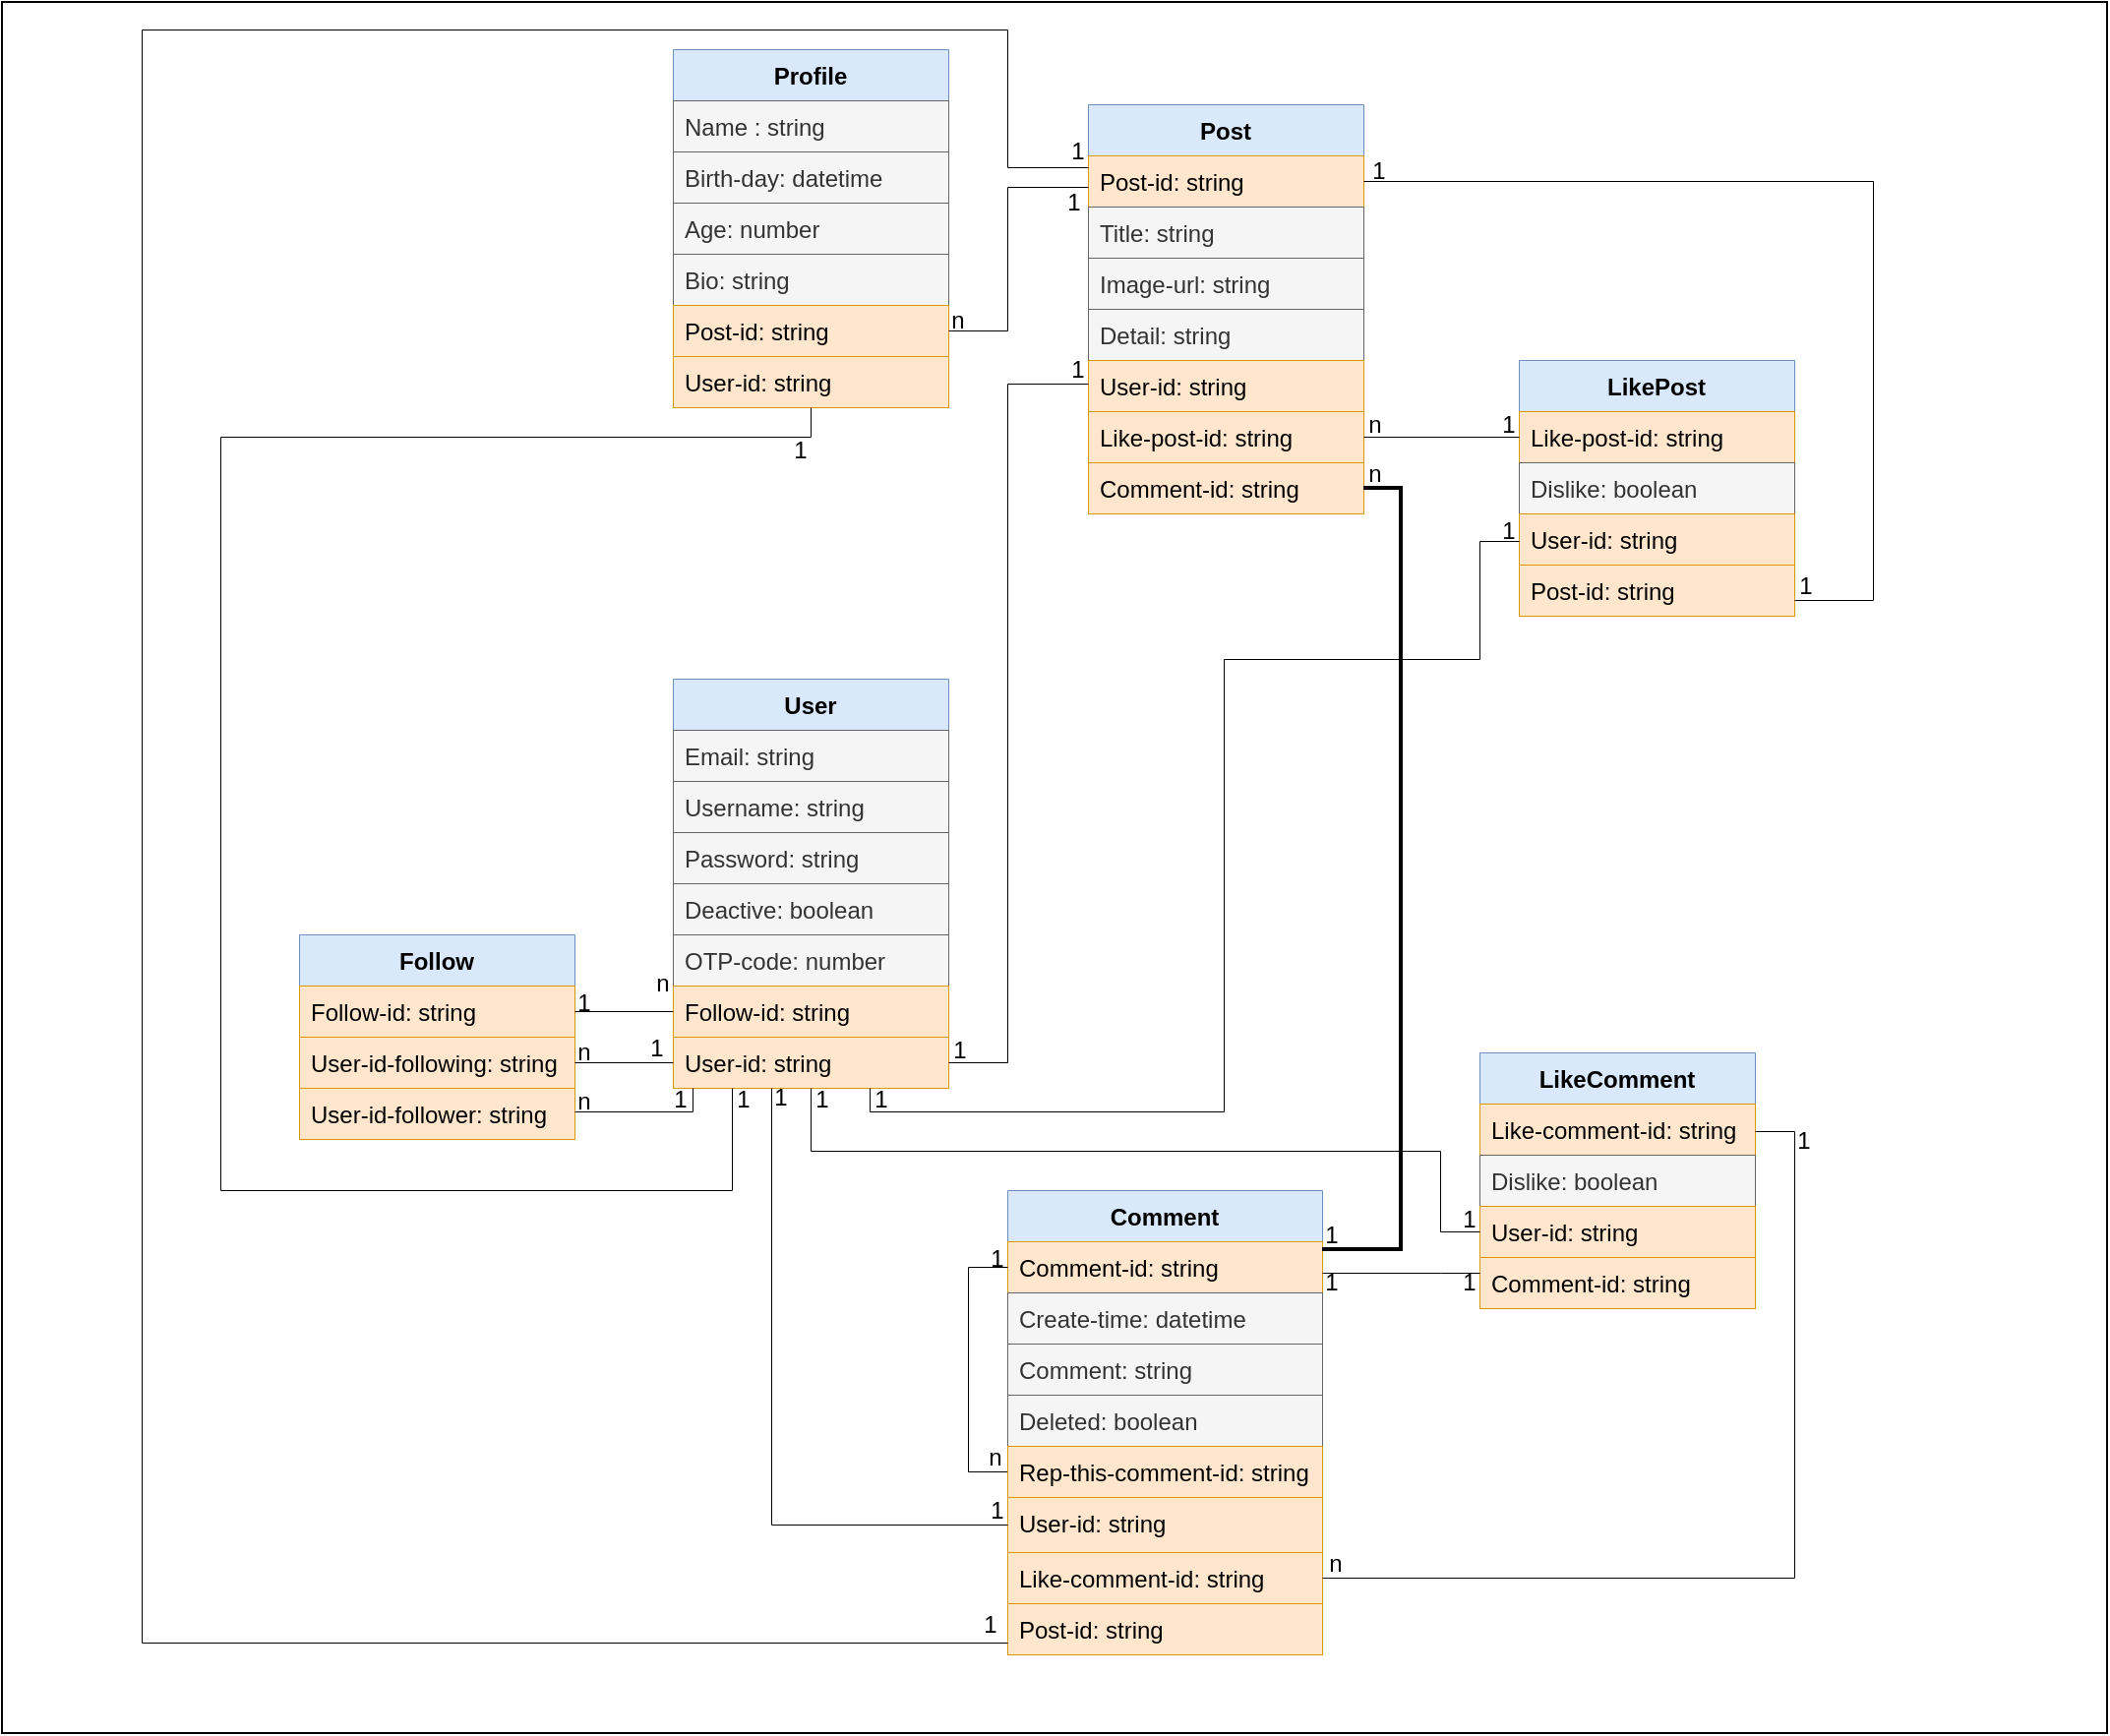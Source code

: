 <mxfile version="20.3.0" type="device"><diagram id="C5RBs43oDa-KdzZeNtuy" name="Page-1"><mxGraphModel dx="1412" dy="942" grid="1" gridSize="10" guides="1" tooltips="1" connect="1" arrows="1" fold="1" page="1" pageScale="1" pageWidth="827" pageHeight="1169" math="0" shadow="0"><root><mxCell id="WIyWlLk6GJQsqaUBKTNV-0"/><mxCell id="WIyWlLk6GJQsqaUBKTNV-1" parent="WIyWlLk6GJQsqaUBKTNV-0"/><mxCell id="IqWNyYgv-RUK9innJgMk-1" value="" style="rounded=0;whiteSpace=wrap;html=1;" parent="WIyWlLk6GJQsqaUBKTNV-1" vertex="1"><mxGeometry x="49" y="16" width="1070" height="880" as="geometry"/></mxCell><mxCell id="cCLhKTtY2TtQPZ1xxKon-24" value="Profile" style="swimlane;fontStyle=1;childLayout=stackLayout;horizontal=1;startSize=26;fillColor=#dae8fc;horizontalStack=0;resizeParent=1;resizeParentMax=0;resizeLast=0;collapsible=1;marginBottom=0;strokeColor=#6c8ebf;strokeWidth=0.5;" parent="WIyWlLk6GJQsqaUBKTNV-1" vertex="1"><mxGeometry x="390" y="40" width="140" height="182" as="geometry"/></mxCell><mxCell id="cCLhKTtY2TtQPZ1xxKon-25" value="Name : string" style="text;strokeColor=#666666;fillColor=#f5f5f5;align=left;verticalAlign=top;spacingLeft=4;spacingRight=4;overflow=hidden;rotatable=0;points=[[0,0.5],[1,0.5]];portConstraint=eastwest;fontColor=#333333;strokeWidth=0.5;" parent="cCLhKTtY2TtQPZ1xxKon-24" vertex="1"><mxGeometry y="26" width="140" height="26" as="geometry"/></mxCell><mxCell id="cCLhKTtY2TtQPZ1xxKon-75" value="Birth-day: datetime" style="text;strokeColor=#666666;fillColor=#f5f5f5;align=left;verticalAlign=top;spacingLeft=4;spacingRight=4;overflow=hidden;rotatable=0;points=[[0,0.5],[1,0.5]];portConstraint=eastwest;fontColor=#333333;strokeWidth=0.5;" parent="cCLhKTtY2TtQPZ1xxKon-24" vertex="1"><mxGeometry y="52" width="140" height="26" as="geometry"/></mxCell><mxCell id="cCLhKTtY2TtQPZ1xxKon-26" value="Age: number" style="text;strokeColor=#666666;fillColor=#f5f5f5;align=left;verticalAlign=top;spacingLeft=4;spacingRight=4;overflow=hidden;rotatable=0;points=[[0,0.5],[1,0.5]];portConstraint=eastwest;fontColor=#333333;strokeWidth=0.5;" parent="cCLhKTtY2TtQPZ1xxKon-24" vertex="1"><mxGeometry y="78" width="140" height="26" as="geometry"/></mxCell><mxCell id="cCLhKTtY2TtQPZ1xxKon-27" value="Bio: string" style="text;align=left;verticalAlign=top;spacingLeft=4;spacingRight=4;overflow=hidden;rotatable=0;points=[[0,0.5],[1,0.5]];portConstraint=eastwest;fillColor=#f5f5f5;strokeColor=#666666;fontColor=#333333;strokeWidth=0.5;" parent="cCLhKTtY2TtQPZ1xxKon-24" vertex="1"><mxGeometry y="104" width="140" height="26" as="geometry"/></mxCell><mxCell id="cCLhKTtY2TtQPZ1xxKon-33" value="Post-id: string" style="text;align=left;verticalAlign=top;spacingLeft=4;spacingRight=4;overflow=hidden;rotatable=0;points=[[0,0.5],[1,0.5]];portConstraint=eastwest;fillColor=#ffe6cc;strokeColor=#d79b00;strokeWidth=0.5;" parent="cCLhKTtY2TtQPZ1xxKon-24" vertex="1"><mxGeometry y="130" width="140" height="26" as="geometry"/></mxCell><mxCell id="cCLhKTtY2TtQPZ1xxKon-34" value="User-id: string" style="text;align=left;verticalAlign=top;spacingLeft=4;spacingRight=4;overflow=hidden;rotatable=0;points=[[0,0.5],[1,0.5]];portConstraint=eastwest;fillColor=#ffe6cc;strokeColor=#d79b00;strokeWidth=0.5;" parent="cCLhKTtY2TtQPZ1xxKon-24" vertex="1"><mxGeometry y="156" width="140" height="26" as="geometry"/></mxCell><mxCell id="cCLhKTtY2TtQPZ1xxKon-35" value="User" style="swimlane;fontStyle=1;childLayout=stackLayout;horizontal=1;startSize=26;fillColor=#dae8fc;horizontalStack=0;resizeParent=1;resizeParentMax=0;resizeLast=0;collapsible=1;marginBottom=0;strokeColor=#6c8ebf;strokeWidth=0.5;" parent="WIyWlLk6GJQsqaUBKTNV-1" vertex="1"><mxGeometry x="390" y="360" width="140" height="208" as="geometry"/></mxCell><mxCell id="cCLhKTtY2TtQPZ1xxKon-36" value="Email: string" style="text;strokeColor=#666666;fillColor=#f5f5f5;align=left;verticalAlign=top;spacingLeft=4;spacingRight=4;overflow=hidden;rotatable=0;points=[[0,0.5],[1,0.5]];portConstraint=eastwest;fontColor=#333333;strokeWidth=0.5;" parent="cCLhKTtY2TtQPZ1xxKon-35" vertex="1"><mxGeometry y="26" width="140" height="26" as="geometry"/></mxCell><mxCell id="cCLhKTtY2TtQPZ1xxKon-37" value="Username: string" style="text;strokeColor=#666666;fillColor=#f5f5f5;align=left;verticalAlign=top;spacingLeft=4;spacingRight=4;overflow=hidden;rotatable=0;points=[[0,0.5],[1,0.5]];portConstraint=eastwest;fontColor=#333333;strokeWidth=0.5;" parent="cCLhKTtY2TtQPZ1xxKon-35" vertex="1"><mxGeometry y="52" width="140" height="26" as="geometry"/></mxCell><mxCell id="cCLhKTtY2TtQPZ1xxKon-38" value="Password: string" style="text;align=left;verticalAlign=top;spacingLeft=4;spacingRight=4;overflow=hidden;rotatable=0;points=[[0,0.5],[1,0.5]];portConstraint=eastwest;fillColor=#f5f5f5;strokeColor=#666666;fontColor=#333333;strokeWidth=0.5;" parent="cCLhKTtY2TtQPZ1xxKon-35" vertex="1"><mxGeometry y="78" width="140" height="26" as="geometry"/></mxCell><mxCell id="cCLhKTtY2TtQPZ1xxKon-55" value="Deactive: boolean" style="text;strokeColor=#666666;fillColor=#f5f5f5;align=left;verticalAlign=top;spacingLeft=4;spacingRight=4;overflow=hidden;rotatable=0;points=[[0,0.5],[1,0.5]];portConstraint=eastwest;fontColor=#333333;strokeWidth=0.5;" parent="cCLhKTtY2TtQPZ1xxKon-35" vertex="1"><mxGeometry y="104" width="140" height="26" as="geometry"/></mxCell><mxCell id="cCLhKTtY2TtQPZ1xxKon-39" value="OTP-code: number" style="text;align=left;verticalAlign=top;spacingLeft=4;spacingRight=4;overflow=hidden;rotatable=0;points=[[0,0.5],[1,0.5]];portConstraint=eastwest;fillColor=#f5f5f5;strokeColor=#666666;fontColor=#333333;strokeWidth=0.5;" parent="cCLhKTtY2TtQPZ1xxKon-35" vertex="1"><mxGeometry y="130" width="140" height="26" as="geometry"/></mxCell><mxCell id="cCLhKTtY2TtQPZ1xxKon-132" value="Follow-id: string" style="text;align=left;verticalAlign=top;spacingLeft=4;spacingRight=4;overflow=hidden;rotatable=0;points=[[0,0.5],[1,0.5]];portConstraint=eastwest;fillColor=#ffe6cc;strokeColor=#d79b00;strokeWidth=0.5;" parent="cCLhKTtY2TtQPZ1xxKon-35" vertex="1"><mxGeometry y="156" width="140" height="26" as="geometry"/></mxCell><mxCell id="cCLhKTtY2TtQPZ1xxKon-40" value="User-id: string" style="text;align=left;verticalAlign=top;spacingLeft=4;spacingRight=4;overflow=hidden;rotatable=0;points=[[0,0.5],[1,0.5]];portConstraint=eastwest;fillColor=#ffe6cc;strokeColor=#d79b00;strokeWidth=0.5;" parent="cCLhKTtY2TtQPZ1xxKon-35" vertex="1"><mxGeometry y="182" width="140" height="26" as="geometry"/></mxCell><mxCell id="cCLhKTtY2TtQPZ1xxKon-43" value="Post" style="swimlane;fontStyle=1;childLayout=stackLayout;horizontal=1;startSize=26;fillColor=#dae8fc;horizontalStack=0;resizeParent=1;resizeParentMax=0;resizeLast=0;collapsible=1;marginBottom=0;strokeColor=#6c8ebf;strokeWidth=0.5;" parent="WIyWlLk6GJQsqaUBKTNV-1" vertex="1"><mxGeometry x="601" y="68" width="140" height="208" as="geometry"/></mxCell><mxCell id="cCLhKTtY2TtQPZ1xxKon-47" value="Post-id: string" style="text;align=left;verticalAlign=top;spacingLeft=4;spacingRight=4;overflow=hidden;rotatable=0;points=[[0,0.5],[1,0.5]];portConstraint=eastwest;fillColor=#ffe6cc;strokeColor=#d79b00;strokeWidth=0.5;" parent="cCLhKTtY2TtQPZ1xxKon-43" vertex="1"><mxGeometry y="26" width="140" height="26" as="geometry"/></mxCell><mxCell id="cCLhKTtY2TtQPZ1xxKon-44" value="Title: string" style="text;strokeColor=#666666;fillColor=#f5f5f5;align=left;verticalAlign=top;spacingLeft=4;spacingRight=4;overflow=hidden;rotatable=0;points=[[0,0.5],[1,0.5]];portConstraint=eastwest;fontColor=#333333;strokeWidth=0.5;" parent="cCLhKTtY2TtQPZ1xxKon-43" vertex="1"><mxGeometry y="52" width="140" height="26" as="geometry"/></mxCell><mxCell id="cCLhKTtY2TtQPZ1xxKon-45" value="Image-url: string" style="text;strokeColor=#666666;fillColor=#f5f5f5;align=left;verticalAlign=top;spacingLeft=4;spacingRight=4;overflow=hidden;rotatable=0;points=[[0,0.5],[1,0.5]];portConstraint=eastwest;fontColor=#333333;strokeWidth=0.5;" parent="cCLhKTtY2TtQPZ1xxKon-43" vertex="1"><mxGeometry y="78" width="140" height="26" as="geometry"/></mxCell><mxCell id="cCLhKTtY2TtQPZ1xxKon-46" value="Detail: string" style="text;align=left;verticalAlign=top;spacingLeft=4;spacingRight=4;overflow=hidden;rotatable=0;points=[[0,0.5],[1,0.5]];portConstraint=eastwest;fillColor=#f5f5f5;strokeColor=#666666;fontColor=#333333;strokeWidth=0.5;" parent="cCLhKTtY2TtQPZ1xxKon-43" vertex="1"><mxGeometry y="104" width="140" height="26" as="geometry"/></mxCell><mxCell id="cCLhKTtY2TtQPZ1xxKon-48" value="User-id: string" style="text;align=left;verticalAlign=top;spacingLeft=4;spacingRight=4;overflow=hidden;rotatable=0;points=[[0,0.5],[1,0.5]];portConstraint=eastwest;fillColor=#ffe6cc;strokeColor=#d79b00;strokeWidth=0.5;" parent="cCLhKTtY2TtQPZ1xxKon-43" vertex="1"><mxGeometry y="130" width="140" height="26" as="geometry"/></mxCell><mxCell id="cCLhKTtY2TtQPZ1xxKon-101" value="Like-post-id: string" style="text;align=left;verticalAlign=top;spacingLeft=4;spacingRight=4;overflow=hidden;rotatable=0;points=[[0,0.5],[1,0.5]];portConstraint=eastwest;fillColor=#ffe6cc;strokeColor=#d79b00;strokeWidth=0.5;" parent="cCLhKTtY2TtQPZ1xxKon-43" vertex="1"><mxGeometry y="156" width="140" height="26" as="geometry"/></mxCell><mxCell id="cCLhKTtY2TtQPZ1xxKon-162" value="Comment-id: string" style="text;align=left;verticalAlign=top;spacingLeft=4;spacingRight=4;overflow=hidden;rotatable=0;points=[[0,0.5],[1,0.5]];portConstraint=eastwest;fillColor=#ffe6cc;strokeColor=#d79b00;strokeWidth=0.5;" parent="cCLhKTtY2TtQPZ1xxKon-43" vertex="1"><mxGeometry y="182" width="140" height="26" as="geometry"/></mxCell><mxCell id="cCLhKTtY2TtQPZ1xxKon-56" value="Follow" style="swimlane;fontStyle=1;childLayout=stackLayout;horizontal=1;startSize=26;fillColor=#dae8fc;horizontalStack=0;resizeParent=1;resizeParentMax=0;resizeLast=0;collapsible=1;marginBottom=0;strokeColor=#6c8ebf;strokeWidth=0.5;" parent="WIyWlLk6GJQsqaUBKTNV-1" vertex="1"><mxGeometry x="200" y="490" width="140" height="104" as="geometry"/></mxCell><mxCell id="cCLhKTtY2TtQPZ1xxKon-57" value="Follow-id: string" style="text;strokeColor=#d79b00;fillColor=#ffe6cc;align=left;verticalAlign=top;spacingLeft=4;spacingRight=4;overflow=hidden;rotatable=0;points=[[0,0.5],[1,0.5]];portConstraint=eastwest;strokeWidth=0.5;" parent="cCLhKTtY2TtQPZ1xxKon-56" vertex="1"><mxGeometry y="26" width="140" height="26" as="geometry"/></mxCell><mxCell id="cCLhKTtY2TtQPZ1xxKon-58" value="User-id-following: string" style="text;strokeColor=#d79b00;fillColor=#ffe6cc;align=left;verticalAlign=top;spacingLeft=4;spacingRight=4;overflow=hidden;rotatable=0;points=[[0,0.5],[1,0.5]];portConstraint=eastwest;strokeWidth=0.5;" parent="cCLhKTtY2TtQPZ1xxKon-56" vertex="1"><mxGeometry y="52" width="140" height="26" as="geometry"/></mxCell><mxCell id="cCLhKTtY2TtQPZ1xxKon-62" value="User-id-follower: string" style="text;align=left;verticalAlign=top;spacingLeft=4;spacingRight=4;overflow=hidden;rotatable=0;points=[[0,0.5],[1,0.5]];portConstraint=eastwest;fillColor=#ffe6cc;strokeColor=#d79b00;strokeWidth=0.5;" parent="cCLhKTtY2TtQPZ1xxKon-56" vertex="1"><mxGeometry y="78" width="140" height="26" as="geometry"/></mxCell><mxCell id="cCLhKTtY2TtQPZ1xxKon-66" value="Comment" style="swimlane;fontStyle=1;childLayout=stackLayout;horizontal=1;startSize=26;fillColor=#dae8fc;horizontalStack=0;resizeParent=1;resizeParentMax=0;resizeLast=0;collapsible=1;marginBottom=0;strokeColor=#6c8ebf;strokeWidth=0.5;" parent="WIyWlLk6GJQsqaUBKTNV-1" vertex="1"><mxGeometry x="560" y="620" width="160" height="236" as="geometry"/></mxCell><mxCell id="cCLhKTtY2TtQPZ1xxKon-67" value="Comment-id: string" style="text;align=left;verticalAlign=top;spacingLeft=4;spacingRight=4;overflow=hidden;rotatable=0;points=[[0,0.5],[1,0.5]];portConstraint=eastwest;fillColor=#ffe6cc;strokeColor=#d79b00;strokeWidth=0.5;" parent="cCLhKTtY2TtQPZ1xxKon-66" vertex="1"><mxGeometry y="26" width="160" height="26" as="geometry"/></mxCell><mxCell id="cCLhKTtY2TtQPZ1xxKon-68" value="Create-time: datetime" style="text;strokeColor=#666666;fillColor=#f5f5f5;align=left;verticalAlign=top;spacingLeft=4;spacingRight=4;overflow=hidden;rotatable=0;points=[[0,0.5],[1,0.5]];portConstraint=eastwest;fontColor=#333333;strokeWidth=0.5;" parent="cCLhKTtY2TtQPZ1xxKon-66" vertex="1"><mxGeometry y="52" width="160" height="26" as="geometry"/></mxCell><mxCell id="cCLhKTtY2TtQPZ1xxKon-77" value="Comment: string" style="text;strokeColor=#666666;fillColor=#f5f5f5;align=left;verticalAlign=top;spacingLeft=4;spacingRight=4;overflow=hidden;rotatable=0;points=[[0,0.5],[1,0.5]];portConstraint=eastwest;fontColor=#333333;strokeWidth=0.5;" parent="cCLhKTtY2TtQPZ1xxKon-66" vertex="1"><mxGeometry y="78" width="160" height="26" as="geometry"/></mxCell><mxCell id="cCLhKTtY2TtQPZ1xxKon-69" value="Deleted: boolean" style="text;strokeColor=#666666;fillColor=#f5f5f5;align=left;verticalAlign=top;spacingLeft=4;spacingRight=4;overflow=hidden;rotatable=0;points=[[0,0.5],[1,0.5]];portConstraint=eastwest;fontColor=#333333;strokeWidth=0.5;" parent="cCLhKTtY2TtQPZ1xxKon-66" vertex="1"><mxGeometry y="104" width="160" height="26" as="geometry"/></mxCell><mxCell id="cCLhKTtY2TtQPZ1xxKon-124" style="edgeStyle=orthogonalEdgeStyle;rounded=0;orthogonalLoop=1;jettySize=auto;html=1;strokeColor=default;startArrow=none;startFill=0;endArrow=none;endFill=0;strokeWidth=0.5;" parent="cCLhKTtY2TtQPZ1xxKon-66" source="cCLhKTtY2TtQPZ1xxKon-76" target="cCLhKTtY2TtQPZ1xxKon-67" edge="1"><mxGeometry relative="1" as="geometry"><Array as="points"><mxPoint x="-20" y="143"/><mxPoint x="-20" y="39"/></Array></mxGeometry></mxCell><mxCell id="cCLhKTtY2TtQPZ1xxKon-76" value="Rep-this-comment-id: string" style="text;align=left;verticalAlign=top;spacingLeft=4;spacingRight=4;overflow=hidden;rotatable=0;points=[[0,0.5],[1,0.5]];portConstraint=eastwest;fillColor=#ffe6cc;strokeColor=#d79b00;strokeWidth=0.5;" parent="cCLhKTtY2TtQPZ1xxKon-66" vertex="1"><mxGeometry y="130" width="160" height="26" as="geometry"/></mxCell><mxCell id="cCLhKTtY2TtQPZ1xxKon-79" value="User-id: string" style="text;align=left;verticalAlign=top;spacingLeft=4;spacingRight=4;overflow=hidden;rotatable=0;points=[[0,0.5],[1,0.5]];portConstraint=eastwest;fillColor=#ffe6cc;strokeColor=#d79b00;strokeWidth=0.5;" parent="cCLhKTtY2TtQPZ1xxKon-66" vertex="1"><mxGeometry y="156" width="160" height="28" as="geometry"/></mxCell><mxCell id="cCLhKTtY2TtQPZ1xxKon-80" value="Like-comment-id: string" style="text;align=left;verticalAlign=top;spacingLeft=4;spacingRight=4;overflow=hidden;rotatable=0;points=[[0,0.5],[1,0.5]];portConstraint=eastwest;fillColor=#ffe6cc;strokeColor=#d79b00;strokeWidth=0.5;" parent="cCLhKTtY2TtQPZ1xxKon-66" vertex="1"><mxGeometry y="184" width="160" height="26" as="geometry"/></mxCell><mxCell id="cCLhKTtY2TtQPZ1xxKon-96" value="Post-id: string" style="text;align=left;verticalAlign=top;spacingLeft=4;spacingRight=4;overflow=hidden;rotatable=0;points=[[0,0.5],[1,0.5]];portConstraint=eastwest;fillColor=#ffe6cc;strokeColor=#d79b00;strokeWidth=0.5;" parent="cCLhKTtY2TtQPZ1xxKon-66" vertex="1"><mxGeometry y="210" width="160" height="26" as="geometry"/></mxCell><mxCell id="cCLhKTtY2TtQPZ1xxKon-84" value="LikePost" style="swimlane;fontStyle=1;childLayout=stackLayout;horizontal=1;startSize=26;fillColor=#dae8fc;horizontalStack=0;resizeParent=1;resizeParentMax=0;resizeLast=0;collapsible=1;marginBottom=0;strokeColor=#6c8ebf;strokeWidth=0.5;" parent="WIyWlLk6GJQsqaUBKTNV-1" vertex="1"><mxGeometry x="820" y="198" width="140" height="130" as="geometry"/></mxCell><mxCell id="cCLhKTtY2TtQPZ1xxKon-85" value="Like-post-id: string" style="text;strokeColor=#d79b00;fillColor=#ffe6cc;align=left;verticalAlign=top;spacingLeft=4;spacingRight=4;overflow=hidden;rotatable=0;points=[[0,0.5],[1,0.5]];portConstraint=eastwest;strokeWidth=0.5;" parent="cCLhKTtY2TtQPZ1xxKon-84" vertex="1"><mxGeometry y="26" width="140" height="26" as="geometry"/></mxCell><mxCell id="cCLhKTtY2TtQPZ1xxKon-88" value="Dislike: boolean" style="text;strokeColor=#666666;fillColor=#f5f5f5;align=left;verticalAlign=top;spacingLeft=4;spacingRight=4;overflow=hidden;rotatable=0;points=[[0,0.5],[1,0.5]];portConstraint=eastwest;fontColor=#333333;strokeWidth=0.5;" parent="cCLhKTtY2TtQPZ1xxKon-84" vertex="1"><mxGeometry y="52" width="140" height="26" as="geometry"/></mxCell><mxCell id="cCLhKTtY2TtQPZ1xxKon-86" value="User-id: string" style="text;strokeColor=#d79b00;fillColor=#ffe6cc;align=left;verticalAlign=top;spacingLeft=4;spacingRight=4;overflow=hidden;rotatable=0;points=[[0,0.5],[1,0.5]];portConstraint=eastwest;strokeWidth=0.5;" parent="cCLhKTtY2TtQPZ1xxKon-84" vertex="1"><mxGeometry y="78" width="140" height="26" as="geometry"/></mxCell><mxCell id="cCLhKTtY2TtQPZ1xxKon-87" value="Post-id: string" style="text;align=left;verticalAlign=top;spacingLeft=4;spacingRight=4;overflow=hidden;rotatable=0;points=[[0,0.5],[1,0.5]];portConstraint=eastwest;fillColor=#ffe6cc;strokeColor=#d79b00;strokeWidth=0.5;" parent="cCLhKTtY2TtQPZ1xxKon-84" vertex="1"><mxGeometry y="104" width="140" height="26" as="geometry"/></mxCell><mxCell id="cCLhKTtY2TtQPZ1xxKon-91" value="LikeComment" style="swimlane;fontStyle=1;childLayout=stackLayout;horizontal=1;startSize=26;fillColor=#dae8fc;horizontalStack=0;resizeParent=1;resizeParentMax=0;resizeLast=0;collapsible=1;marginBottom=0;strokeColor=#6c8ebf;strokeWidth=0.5;" parent="WIyWlLk6GJQsqaUBKTNV-1" vertex="1"><mxGeometry x="800" y="550" width="140" height="130" as="geometry"/></mxCell><mxCell id="cCLhKTtY2TtQPZ1xxKon-92" value="Like-comment-id: string" style="text;strokeColor=#d79b00;fillColor=#ffe6cc;align=left;verticalAlign=top;spacingLeft=4;spacingRight=4;overflow=hidden;rotatable=0;points=[[0,0.5],[1,0.5]];portConstraint=eastwest;strokeWidth=0.5;" parent="cCLhKTtY2TtQPZ1xxKon-91" vertex="1"><mxGeometry y="26" width="140" height="26" as="geometry"/></mxCell><mxCell id="cCLhKTtY2TtQPZ1xxKon-93" value="Dislike: boolean" style="text;strokeColor=#666666;fillColor=#f5f5f5;align=left;verticalAlign=top;spacingLeft=4;spacingRight=4;overflow=hidden;rotatable=0;points=[[0,0.5],[1,0.5]];portConstraint=eastwest;fontColor=#333333;strokeWidth=0.5;" parent="cCLhKTtY2TtQPZ1xxKon-91" vertex="1"><mxGeometry y="52" width="140" height="26" as="geometry"/></mxCell><mxCell id="cCLhKTtY2TtQPZ1xxKon-94" value="User-id: string" style="text;strokeColor=#d79b00;fillColor=#ffe6cc;align=left;verticalAlign=top;spacingLeft=4;spacingRight=4;overflow=hidden;rotatable=0;points=[[0,0.5],[1,0.5]];portConstraint=eastwest;strokeWidth=0.5;" parent="cCLhKTtY2TtQPZ1xxKon-91" vertex="1"><mxGeometry y="78" width="140" height="26" as="geometry"/></mxCell><mxCell id="cCLhKTtY2TtQPZ1xxKon-95" value="Comment-id: string" style="text;align=left;verticalAlign=top;spacingLeft=4;spacingRight=4;overflow=hidden;rotatable=0;points=[[0,0.5],[1,0.5]];portConstraint=eastwest;fillColor=#ffe6cc;strokeColor=#d79b00;strokeWidth=0.5;" parent="cCLhKTtY2TtQPZ1xxKon-91" vertex="1"><mxGeometry y="104" width="140" height="26" as="geometry"/></mxCell><mxCell id="cCLhKTtY2TtQPZ1xxKon-117" style="edgeStyle=orthogonalEdgeStyle;rounded=0;orthogonalLoop=1;jettySize=auto;html=1;strokeColor=default;startArrow=none;startFill=0;endArrow=none;endFill=0;strokeWidth=0.5;" parent="WIyWlLk6GJQsqaUBKTNV-1" source="cCLhKTtY2TtQPZ1xxKon-33" target="cCLhKTtY2TtQPZ1xxKon-47" edge="1"><mxGeometry relative="1" as="geometry"><Array as="points"><mxPoint x="560" y="183"/><mxPoint x="560" y="110"/></Array></mxGeometry></mxCell><mxCell id="cCLhKTtY2TtQPZ1xxKon-118" style="edgeStyle=orthogonalEdgeStyle;rounded=0;orthogonalLoop=1;jettySize=auto;html=1;strokeColor=default;startArrow=none;startFill=0;endArrow=none;endFill=0;strokeWidth=0.5;" parent="WIyWlLk6GJQsqaUBKTNV-1" source="cCLhKTtY2TtQPZ1xxKon-47" target="cCLhKTtY2TtQPZ1xxKon-87" edge="1"><mxGeometry relative="1" as="geometry"><Array as="points"><mxPoint x="1000" y="107"/><mxPoint x="1000" y="320"/></Array></mxGeometry></mxCell><mxCell id="cCLhKTtY2TtQPZ1xxKon-119" style="edgeStyle=orthogonalEdgeStyle;rounded=0;orthogonalLoop=1;jettySize=auto;html=1;strokeColor=default;startArrow=none;startFill=0;endArrow=none;endFill=0;strokeWidth=0.5;" parent="WIyWlLk6GJQsqaUBKTNV-1" source="cCLhKTtY2TtQPZ1xxKon-86" target="cCLhKTtY2TtQPZ1xxKon-40" edge="1"><mxGeometry relative="1" as="geometry"><Array as="points"><mxPoint x="800" y="290"/><mxPoint x="800" y="350"/><mxPoint x="670" y="350"/><mxPoint x="670" y="580"/><mxPoint x="490" y="580"/></Array></mxGeometry></mxCell><mxCell id="cCLhKTtY2TtQPZ1xxKon-120" style="edgeStyle=orthogonalEdgeStyle;rounded=0;orthogonalLoop=1;jettySize=auto;html=1;strokeColor=default;startArrow=none;startFill=0;endArrow=none;endFill=0;strokeWidth=0.5;" parent="WIyWlLk6GJQsqaUBKTNV-1" source="cCLhKTtY2TtQPZ1xxKon-48" target="cCLhKTtY2TtQPZ1xxKon-40" edge="1"><mxGeometry relative="1" as="geometry"><Array as="points"><mxPoint x="560" y="210"/><mxPoint x="560" y="555"/></Array></mxGeometry></mxCell><mxCell id="cCLhKTtY2TtQPZ1xxKon-122" style="edgeStyle=orthogonalEdgeStyle;rounded=0;orthogonalLoop=1;jettySize=auto;html=1;strokeColor=default;startArrow=none;startFill=0;endArrow=none;endFill=0;strokeWidth=0.5;" parent="WIyWlLk6GJQsqaUBKTNV-1" source="cCLhKTtY2TtQPZ1xxKon-94" target="cCLhKTtY2TtQPZ1xxKon-40" edge="1"><mxGeometry relative="1" as="geometry"><Array as="points"><mxPoint x="780" y="641"/><mxPoint x="780" y="600"/><mxPoint x="460" y="600"/></Array></mxGeometry></mxCell><mxCell id="cCLhKTtY2TtQPZ1xxKon-123" style="edgeStyle=orthogonalEdgeStyle;rounded=0;orthogonalLoop=1;jettySize=auto;html=1;strokeColor=default;startArrow=none;startFill=0;endArrow=none;endFill=0;strokeWidth=0.5;" parent="WIyWlLk6GJQsqaUBKTNV-1" edge="1"><mxGeometry relative="1" as="geometry"><mxPoint x="800" y="662" as="sourcePoint"/><mxPoint x="720" y="662" as="targetPoint"/><Array as="points"><mxPoint x="780" y="662"/><mxPoint x="780" y="662"/></Array></mxGeometry></mxCell><mxCell id="cCLhKTtY2TtQPZ1xxKon-125" style="edgeStyle=orthogonalEdgeStyle;rounded=0;orthogonalLoop=1;jettySize=auto;html=1;strokeColor=default;startArrow=none;startFill=0;endArrow=none;endFill=0;strokeWidth=0.5;" parent="WIyWlLk6GJQsqaUBKTNV-1" source="cCLhKTtY2TtQPZ1xxKon-79" target="cCLhKTtY2TtQPZ1xxKon-40" edge="1"><mxGeometry relative="1" as="geometry"><Array as="points"><mxPoint x="440" y="790"/></Array></mxGeometry></mxCell><mxCell id="cCLhKTtY2TtQPZ1xxKon-127" style="edgeStyle=orthogonalEdgeStyle;rounded=0;orthogonalLoop=1;jettySize=auto;html=1;strokeColor=default;startArrow=none;startFill=0;endArrow=none;endFill=0;strokeWidth=0.5;" parent="WIyWlLk6GJQsqaUBKTNV-1" source="cCLhKTtY2TtQPZ1xxKon-96" target="cCLhKTtY2TtQPZ1xxKon-47" edge="1"><mxGeometry relative="1" as="geometry"><Array as="points"><mxPoint x="120" y="850"/><mxPoint x="120" y="30"/><mxPoint x="560" y="30"/><mxPoint x="560" y="100"/></Array></mxGeometry></mxCell><mxCell id="cCLhKTtY2TtQPZ1xxKon-128" style="edgeStyle=orthogonalEdgeStyle;rounded=0;orthogonalLoop=1;jettySize=auto;html=1;strokeColor=default;startArrow=none;startFill=0;endArrow=none;endFill=0;strokeWidth=0.5;" parent="WIyWlLk6GJQsqaUBKTNV-1" source="cCLhKTtY2TtQPZ1xxKon-34" target="cCLhKTtY2TtQPZ1xxKon-40" edge="1"><mxGeometry relative="1" as="geometry"><Array as="points"><mxPoint x="460" y="237"/><mxPoint x="160" y="237"/><mxPoint x="160" y="620"/><mxPoint x="420" y="620"/></Array></mxGeometry></mxCell><mxCell id="cCLhKTtY2TtQPZ1xxKon-129" style="edgeStyle=orthogonalEdgeStyle;rounded=0;orthogonalLoop=1;jettySize=auto;html=1;strokeColor=default;startArrow=none;startFill=0;endArrow=none;endFill=0;strokeWidth=0.5;" parent="WIyWlLk6GJQsqaUBKTNV-1" source="cCLhKTtY2TtQPZ1xxKon-58" target="cCLhKTtY2TtQPZ1xxKon-40" edge="1"><mxGeometry relative="1" as="geometry"><Array as="points"><mxPoint x="300" y="550"/><mxPoint x="300" y="550"/></Array></mxGeometry></mxCell><mxCell id="cCLhKTtY2TtQPZ1xxKon-130" style="edgeStyle=orthogonalEdgeStyle;rounded=0;orthogonalLoop=1;jettySize=auto;html=1;strokeColor=default;startArrow=none;startFill=0;endArrow=none;endFill=0;strokeWidth=0.5;" parent="WIyWlLk6GJQsqaUBKTNV-1" source="cCLhKTtY2TtQPZ1xxKon-62" target="cCLhKTtY2TtQPZ1xxKon-40" edge="1"><mxGeometry relative="1" as="geometry"><Array as="points"><mxPoint x="400" y="580"/></Array></mxGeometry></mxCell><mxCell id="cCLhKTtY2TtQPZ1xxKon-131" style="edgeStyle=orthogonalEdgeStyle;rounded=0;orthogonalLoop=1;jettySize=auto;html=1;strokeColor=default;startArrow=none;startFill=0;endArrow=none;endFill=0;strokeWidth=0.5;" parent="WIyWlLk6GJQsqaUBKTNV-1" source="cCLhKTtY2TtQPZ1xxKon-85" target="cCLhKTtY2TtQPZ1xxKon-101" edge="1"><mxGeometry relative="1" as="geometry"/></mxCell><mxCell id="cCLhKTtY2TtQPZ1xxKon-133" style="edgeStyle=orthogonalEdgeStyle;rounded=0;orthogonalLoop=1;jettySize=auto;html=1;strokeColor=default;startArrow=none;startFill=0;endArrow=none;endFill=0;strokeWidth=0.5;" parent="WIyWlLk6GJQsqaUBKTNV-1" source="cCLhKTtY2TtQPZ1xxKon-132" target="cCLhKTtY2TtQPZ1xxKon-57" edge="1"><mxGeometry relative="1" as="geometry"><Array as="points"><mxPoint x="330" y="530"/><mxPoint x="330" y="530"/></Array></mxGeometry></mxCell><mxCell id="cCLhKTtY2TtQPZ1xxKon-134" style="edgeStyle=orthogonalEdgeStyle;rounded=0;orthogonalLoop=1;jettySize=auto;html=1;strokeColor=default;strokeWidth=0.5;startArrow=none;startFill=0;endArrow=none;endFill=0;" parent="WIyWlLk6GJQsqaUBKTNV-1" source="cCLhKTtY2TtQPZ1xxKon-92" target="cCLhKTtY2TtQPZ1xxKon-80" edge="1"><mxGeometry relative="1" as="geometry"><Array as="points"><mxPoint x="960" y="590"/><mxPoint x="960" y="817"/></Array></mxGeometry></mxCell><mxCell id="cCLhKTtY2TtQPZ1xxKon-135" value="1" style="text;html=1;strokeColor=none;fillColor=none;align=center;verticalAlign=middle;whiteSpace=wrap;rounded=0;strokeWidth=0.5;" parent="WIyWlLk6GJQsqaUBKTNV-1" vertex="1"><mxGeometry x="389" y="569" width="10" height="10" as="geometry"/></mxCell><mxCell id="cCLhKTtY2TtQPZ1xxKon-137" value="1" style="text;html=1;strokeColor=none;fillColor=none;align=center;verticalAlign=middle;whiteSpace=wrap;rounded=0;strokeWidth=0.5;" parent="WIyWlLk6GJQsqaUBKTNV-1" vertex="1"><mxGeometry x="377" y="543" width="10" height="10" as="geometry"/></mxCell><mxCell id="cCLhKTtY2TtQPZ1xxKon-138" value="1" style="text;html=1;strokeColor=none;fillColor=none;align=center;verticalAlign=middle;whiteSpace=wrap;rounded=0;strokeWidth=0.5;" parent="WIyWlLk6GJQsqaUBKTNV-1" vertex="1"><mxGeometry x="421" y="569" width="10" height="10" as="geometry"/></mxCell><mxCell id="cCLhKTtY2TtQPZ1xxKon-139" value="1" style="text;html=1;strokeColor=none;fillColor=none;align=center;verticalAlign=middle;whiteSpace=wrap;rounded=0;strokeWidth=0.5;" parent="WIyWlLk6GJQsqaUBKTNV-1" vertex="1"><mxGeometry x="440" y="568" width="10" height="10" as="geometry"/></mxCell><mxCell id="cCLhKTtY2TtQPZ1xxKon-140" value="1" style="text;html=1;strokeColor=none;fillColor=none;align=center;verticalAlign=middle;whiteSpace=wrap;rounded=0;strokeWidth=0.5;" parent="WIyWlLk6GJQsqaUBKTNV-1" vertex="1"><mxGeometry x="461" y="569" width="10" height="10" as="geometry"/></mxCell><mxCell id="cCLhKTtY2TtQPZ1xxKon-142" value="1" style="text;html=1;strokeColor=none;fillColor=none;align=center;verticalAlign=middle;whiteSpace=wrap;rounded=0;strokeWidth=0.5;" parent="WIyWlLk6GJQsqaUBKTNV-1" vertex="1"><mxGeometry x="491" y="569" width="10" height="10" as="geometry"/></mxCell><mxCell id="cCLhKTtY2TtQPZ1xxKon-143" value="1" style="text;html=1;strokeColor=none;fillColor=none;align=center;verticalAlign=middle;whiteSpace=wrap;rounded=0;strokeWidth=0.5;" parent="WIyWlLk6GJQsqaUBKTNV-1" vertex="1"><mxGeometry x="531" y="544" width="10" height="10" as="geometry"/></mxCell><mxCell id="cCLhKTtY2TtQPZ1xxKon-144" value="1" style="text;html=1;strokeColor=none;fillColor=none;align=center;verticalAlign=middle;whiteSpace=wrap;rounded=0;strokeWidth=0.5;" parent="WIyWlLk6GJQsqaUBKTNV-1" vertex="1"><mxGeometry x="340" y="520" width="10" height="10" as="geometry"/></mxCell><mxCell id="cCLhKTtY2TtQPZ1xxKon-145" value="1" style="text;html=1;strokeColor=none;fillColor=none;align=center;verticalAlign=middle;whiteSpace=wrap;rounded=0;strokeWidth=0.5;" parent="WIyWlLk6GJQsqaUBKTNV-1" vertex="1"><mxGeometry x="550" y="650" width="10" height="10" as="geometry"/></mxCell><mxCell id="cCLhKTtY2TtQPZ1xxKon-146" value="1" style="text;html=1;strokeColor=none;fillColor=none;align=center;verticalAlign=middle;whiteSpace=wrap;rounded=0;strokeWidth=0.5;" parent="WIyWlLk6GJQsqaUBKTNV-1" vertex="1"><mxGeometry x="960" y="590" width="10" height="10" as="geometry"/></mxCell><mxCell id="cCLhKTtY2TtQPZ1xxKon-147" value="1" style="text;html=1;strokeColor=none;fillColor=none;align=center;verticalAlign=middle;whiteSpace=wrap;rounded=0;strokeWidth=0.5;" parent="WIyWlLk6GJQsqaUBKTNV-1" vertex="1"><mxGeometry x="790" y="630" width="10" height="10" as="geometry"/></mxCell><mxCell id="cCLhKTtY2TtQPZ1xxKon-148" value="1" style="text;html=1;strokeColor=none;fillColor=none;align=center;verticalAlign=middle;whiteSpace=wrap;rounded=0;strokeWidth=0.5;" parent="WIyWlLk6GJQsqaUBKTNV-1" vertex="1"><mxGeometry x="720" y="638" width="10" height="10" as="geometry"/></mxCell><mxCell id="cCLhKTtY2TtQPZ1xxKon-149" value="1" style="text;html=1;strokeColor=none;fillColor=none;align=center;verticalAlign=middle;whiteSpace=wrap;rounded=0;strokeWidth=0.5;" parent="WIyWlLk6GJQsqaUBKTNV-1" vertex="1"><mxGeometry x="810" y="280" width="10" height="10" as="geometry"/></mxCell><mxCell id="cCLhKTtY2TtQPZ1xxKon-150" value="1" style="text;html=1;strokeColor=none;fillColor=none;align=center;verticalAlign=middle;whiteSpace=wrap;rounded=0;strokeWidth=0.5;" parent="WIyWlLk6GJQsqaUBKTNV-1" vertex="1"><mxGeometry x="961" y="308" width="10" height="10" as="geometry"/></mxCell><mxCell id="cCLhKTtY2TtQPZ1xxKon-153" value="1" style="text;html=1;strokeColor=none;fillColor=none;align=center;verticalAlign=middle;whiteSpace=wrap;rounded=0;strokeWidth=0.5;" parent="WIyWlLk6GJQsqaUBKTNV-1" vertex="1"><mxGeometry x="591" y="198" width="10" height="10" as="geometry"/></mxCell><mxCell id="cCLhKTtY2TtQPZ1xxKon-154" value="1" style="text;html=1;strokeColor=none;fillColor=none;align=center;verticalAlign=middle;whiteSpace=wrap;rounded=0;strokeWidth=0.5;" parent="WIyWlLk6GJQsqaUBKTNV-1" vertex="1"><mxGeometry x="744" y="97" width="10" height="10" as="geometry"/></mxCell><mxCell id="cCLhKTtY2TtQPZ1xxKon-155" value="1" style="text;html=1;strokeColor=none;fillColor=none;align=center;verticalAlign=middle;whiteSpace=wrap;rounded=0;strokeWidth=0.5;" parent="WIyWlLk6GJQsqaUBKTNV-1" vertex="1"><mxGeometry x="810" y="226" width="10" height="10" as="geometry"/></mxCell><mxCell id="cCLhKTtY2TtQPZ1xxKon-156" value="1" style="text;html=1;strokeColor=none;fillColor=none;align=center;verticalAlign=middle;whiteSpace=wrap;rounded=0;strokeWidth=0.5;" parent="WIyWlLk6GJQsqaUBKTNV-1" vertex="1"><mxGeometry x="591" y="87" width="10" height="10" as="geometry"/></mxCell><mxCell id="cCLhKTtY2TtQPZ1xxKon-157" value="1" style="text;html=1;strokeColor=none;fillColor=none;align=center;verticalAlign=middle;whiteSpace=wrap;rounded=0;strokeWidth=0.5;" parent="WIyWlLk6GJQsqaUBKTNV-1" vertex="1"><mxGeometry x="589" y="113" width="10" height="10" as="geometry"/></mxCell><mxCell id="cCLhKTtY2TtQPZ1xxKon-158" value="1" style="text;html=1;strokeColor=none;fillColor=none;align=center;verticalAlign=middle;whiteSpace=wrap;rounded=0;strokeWidth=0.5;" parent="WIyWlLk6GJQsqaUBKTNV-1" vertex="1"><mxGeometry x="450" y="239" width="10" height="10" as="geometry"/></mxCell><mxCell id="cCLhKTtY2TtQPZ1xxKon-160" value="1" style="text;html=1;strokeColor=none;fillColor=none;align=center;verticalAlign=middle;whiteSpace=wrap;rounded=0;strokeWidth=0.5;" parent="WIyWlLk6GJQsqaUBKTNV-1" vertex="1"><mxGeometry x="550" y="778" width="10" height="10" as="geometry"/></mxCell><mxCell id="cCLhKTtY2TtQPZ1xxKon-161" value="1" style="text;html=1;strokeColor=none;fillColor=none;align=center;verticalAlign=middle;whiteSpace=wrap;rounded=0;strokeWidth=0.5;" parent="WIyWlLk6GJQsqaUBKTNV-1" vertex="1"><mxGeometry x="547" y="836" width="9" height="10" as="geometry"/></mxCell><mxCell id="cCLhKTtY2TtQPZ1xxKon-163" style="edgeStyle=orthogonalEdgeStyle;rounded=0;orthogonalLoop=1;jettySize=auto;html=1;strokeColor=#000000;strokeWidth=2;startArrow=none;startFill=0;endArrow=none;endFill=0;fillColor=#e51400;" parent="WIyWlLk6GJQsqaUBKTNV-1" source="cCLhKTtY2TtQPZ1xxKon-162" target="cCLhKTtY2TtQPZ1xxKon-67" edge="1"><mxGeometry relative="1" as="geometry"><Array as="points"><mxPoint x="760" y="263"/><mxPoint x="760" y="650"/></Array></mxGeometry></mxCell><mxCell id="cCLhKTtY2TtQPZ1xxKon-164" value="1" style="text;html=1;strokeColor=none;fillColor=none;align=center;verticalAlign=middle;whiteSpace=wrap;rounded=0;strokeWidth=0.5;" parent="WIyWlLk6GJQsqaUBKTNV-1" vertex="1"><mxGeometry x="790" y="662" width="10" height="10" as="geometry"/></mxCell><mxCell id="cCLhKTtY2TtQPZ1xxKon-165" value="1" style="text;html=1;strokeColor=none;fillColor=none;align=center;verticalAlign=middle;whiteSpace=wrap;rounded=0;strokeWidth=0.5;" parent="WIyWlLk6GJQsqaUBKTNV-1" vertex="1"><mxGeometry x="720" y="662" width="10" height="10" as="geometry"/></mxCell><mxCell id="cCLhKTtY2TtQPZ1xxKon-168" value="n" style="text;html=1;strokeColor=none;fillColor=none;align=center;verticalAlign=middle;whiteSpace=wrap;rounded=0;strokeWidth=0.5;" parent="WIyWlLk6GJQsqaUBKTNV-1" vertex="1"><mxGeometry x="340" y="570" width="10" height="10" as="geometry"/></mxCell><mxCell id="cCLhKTtY2TtQPZ1xxKon-169" value="n" style="text;html=1;strokeColor=none;fillColor=none;align=center;verticalAlign=middle;whiteSpace=wrap;rounded=0;strokeWidth=0.5;" parent="WIyWlLk6GJQsqaUBKTNV-1" vertex="1"><mxGeometry x="340" y="545" width="10" height="10" as="geometry"/></mxCell><mxCell id="cCLhKTtY2TtQPZ1xxKon-170" value="n" style="text;html=1;strokeColor=none;fillColor=none;align=center;verticalAlign=middle;whiteSpace=wrap;rounded=0;strokeWidth=0.5;" parent="WIyWlLk6GJQsqaUBKTNV-1" vertex="1"><mxGeometry x="530" y="173" width="10" height="10" as="geometry"/></mxCell><mxCell id="cCLhKTtY2TtQPZ1xxKon-171" value="n" style="text;html=1;strokeColor=none;fillColor=none;align=center;verticalAlign=middle;whiteSpace=wrap;rounded=0;strokeWidth=0.5;" parent="WIyWlLk6GJQsqaUBKTNV-1" vertex="1"><mxGeometry x="742" y="251" width="10" height="10" as="geometry"/></mxCell><mxCell id="cCLhKTtY2TtQPZ1xxKon-172" value="n" style="text;html=1;strokeColor=none;fillColor=none;align=center;verticalAlign=middle;whiteSpace=wrap;rounded=0;strokeWidth=0.5;" parent="WIyWlLk6GJQsqaUBKTNV-1" vertex="1"><mxGeometry x="742" y="226" width="10" height="10" as="geometry"/></mxCell><mxCell id="cCLhKTtY2TtQPZ1xxKon-173" value="n" style="text;html=1;strokeColor=none;fillColor=none;align=center;verticalAlign=middle;whiteSpace=wrap;rounded=0;strokeWidth=0.5;" parent="WIyWlLk6GJQsqaUBKTNV-1" vertex="1"><mxGeometry x="549" y="751" width="10" height="10" as="geometry"/></mxCell><mxCell id="cCLhKTtY2TtQPZ1xxKon-174" value="n" style="text;html=1;strokeColor=none;fillColor=none;align=center;verticalAlign=middle;whiteSpace=wrap;rounded=0;strokeWidth=0.5;" parent="WIyWlLk6GJQsqaUBKTNV-1" vertex="1"><mxGeometry x="722" y="805" width="10" height="10" as="geometry"/></mxCell><mxCell id="81mcV-xuorkSgXor0UJ_-0" value="n" style="text;html=1;strokeColor=none;fillColor=none;align=center;verticalAlign=middle;whiteSpace=wrap;rounded=0;strokeWidth=0.5;" vertex="1" parent="WIyWlLk6GJQsqaUBKTNV-1"><mxGeometry x="380" y="510" width="10" height="10" as="geometry"/></mxCell></root></mxGraphModel></diagram></mxfile>